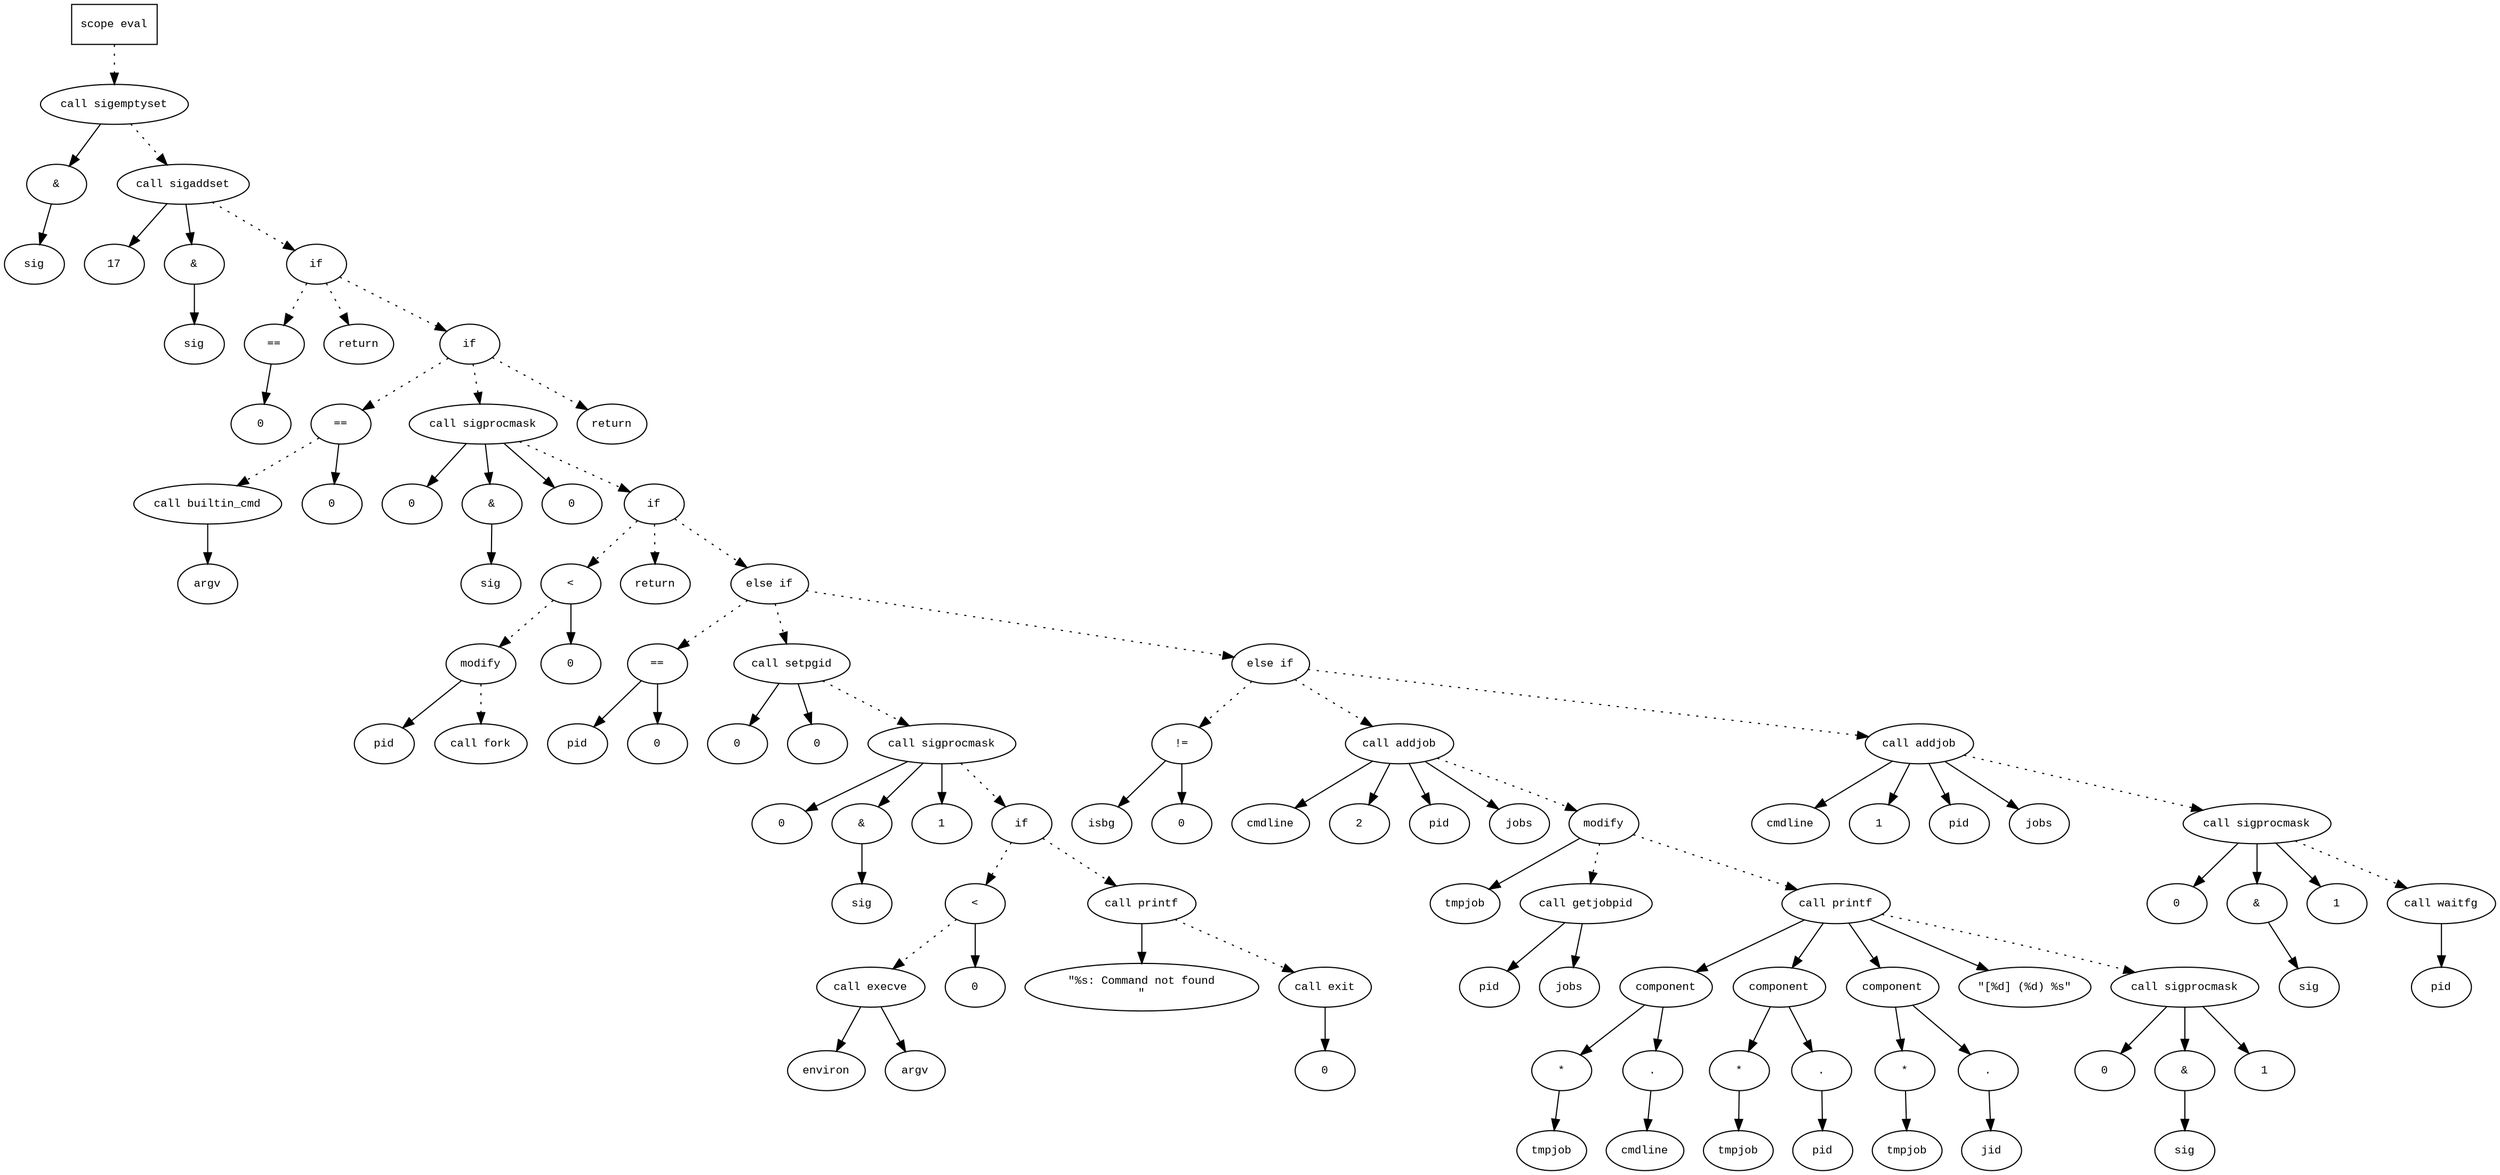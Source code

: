 digraph AST {
  graph [fontname="Times New Roman",fontsize=10];
  node  [fontname="Courier New",fontsize=10];
  edge  [fontname="Times New Roman",fontsize=10];

  node1 [label="scope eval",shape=box];
  node2 [label="call sigemptyset",shape=ellipse];
  node3 [label="&",shape=ellipse];
  node2 -> node3;
  node4 [label="sig",shape=ellipse];
  node3 -> node4;
  node1 -> node2 [style=dotted];
  node5 [label="call sigaddset",shape=ellipse];
  node6 [label="17",shape=ellipse];
  node5 -> node6;
  node7 [label="&",shape=ellipse];
  node5 -> node7;
  node8 [label="sig",shape=ellipse];
  node7 -> node8;
  node2 -> node5 [style=dotted];
  node9 [label="if",shape=ellipse];
  node5 -> node9 [style=dotted];
  node10 [label="==",shape=ellipse];
  node11 [label="0",shape=ellipse];
  node10 -> node11;
  node9 -> node10 [style=dotted];
  node12 [label="return",shape=ellipse];
  node9 -> node12 [style=dotted];
  node13 [label="if",shape=ellipse];
  node9 -> node13 [style=dotted];
  node14 [label="==",shape=ellipse];
  node15 [label="call builtin_cmd",shape=ellipse];
  node16 [label="argv",shape=ellipse];
  node15 -> node16;
  node14 -> node15 [style=dotted];
  node17 [label="0",shape=ellipse];
  node14 -> node17;
  node13 -> node14 [style=dotted];
  node18 [label="call sigprocmask",shape=ellipse];
  node19 [label="0",shape=ellipse];
  node18 -> node19;
  node20 [label="&",shape=ellipse];
  node18 -> node20;
  node21 [label="sig",shape=ellipse];
  node20 -> node21;
  node22 [label="0",shape=ellipse];
  node18 -> node22;
  node13 -> node18 [style=dotted];
  node23 [label="if",shape=ellipse];
  node18 -> node23 [style=dotted];
  node24 [label="<",shape=ellipse];
  node25 [label="modify",shape=ellipse];
  node26 [label="pid",shape=ellipse];
  node25 -> node26;
  node27 [label="call fork",shape=ellipse];
  node25 -> node27 [style=dotted];
  node24 -> node25 [style=dotted];
  node28 [label="0",shape=ellipse];
  node24 -> node28;
  node23 -> node24 [style=dotted];
  node29 [label="return",shape=ellipse];
  node23 -> node29 [style=dotted];
  node30 [label="else if",shape=ellipse];
  node23 -> node30 [style=dotted];
  node31 [label="==",shape=ellipse];
  node32 [label="pid",shape=ellipse];
  node31 -> node32;
  node33 [label="0",shape=ellipse];
  node31 -> node33;
  node30 -> node31 [style=dotted];
  node34 [label="call setpgid",shape=ellipse];
  node35 [label="0",shape=ellipse];
  node34 -> node35;
  node36 [label="0",shape=ellipse];
  node34 -> node36;
  node30 -> node34 [style=dotted];
  node37 [label="call sigprocmask",shape=ellipse];
  node38 [label="0",shape=ellipse];
  node37 -> node38;
  node39 [label="&",shape=ellipse];
  node37 -> node39;
  node40 [label="sig",shape=ellipse];
  node39 -> node40;
  node41 [label="1",shape=ellipse];
  node37 -> node41;
  node34 -> node37 [style=dotted];
  node42 [label="if",shape=ellipse];
  node37 -> node42 [style=dotted];
  node43 [label="<",shape=ellipse];
  node44 [label="call execve",shape=ellipse];
  node45 [label="environ",shape=ellipse];
  node44 -> node45;
  node46 [label="argv",shape=ellipse];
  node44 -> node46;
  node43 -> node44 [style=dotted];
  node47 [label="0",shape=ellipse];
  node43 -> node47;
  node42 -> node43 [style=dotted];
  node48 [label="call printf",shape=ellipse];
  node49 [label="\"%s: Command not found
\"",shape=ellipse];
  node48 -> node49;
  node42 -> node48 [style=dotted];
  node50 [label="call exit",shape=ellipse];
  node51 [label="0",shape=ellipse];
  node50 -> node51;
  node48 -> node50 [style=dotted];
  node52 [label="else if",shape=ellipse];
  node30 -> node52 [style=dotted];
  node53 [label="!=",shape=ellipse];
  node54 [label="isbg",shape=ellipse];
  node53 -> node54;
  node55 [label="0",shape=ellipse];
  node53 -> node55;
  node52 -> node53 [style=dotted];
  node56 [label="call addjob",shape=ellipse];
  node57 [label="cmdline",shape=ellipse];
  node56 -> node57;
  node58 [label="2",shape=ellipse];
  node56 -> node58;
  node59 [label="pid",shape=ellipse];
  node56 -> node59;
  node60 [label="jobs",shape=ellipse];
  node56 -> node60;
  node52 -> node56 [style=dotted];
  node61 [label="modify",shape=ellipse];
  node62 [label="tmpjob",shape=ellipse];
  node61 -> node62;
  node63 [label="call getjobpid",shape=ellipse];
  node64 [label="pid",shape=ellipse];
  node63 -> node64;
  node65 [label="jobs",shape=ellipse];
  node63 -> node65;
  node61 -> node63 [style=dotted];
  node56 -> node61 [style=dotted];
  node66 [label="call printf",shape=ellipse];
  node67 [label="component",shape=ellipse];
  node66 -> node67;
  node68 [label="*",shape=ellipse];
  node69 [label="tmpjob",shape=ellipse];
  node68 -> node69;
  node67 -> node68;
  node70 [label=".",shape=ellipse];
  node67 -> node70;
  node71 [label="cmdline",shape=ellipse];
  node70 -> node71;
  node72 [label="component",shape=ellipse];
  node66 -> node72;
  node73 [label="*",shape=ellipse];
  node74 [label="tmpjob",shape=ellipse];
  node73 -> node74;
  node72 -> node73;
  node75 [label=".",shape=ellipse];
  node72 -> node75;
  node76 [label="pid",shape=ellipse];
  node75 -> node76;
  node77 [label="component",shape=ellipse];
  node66 -> node77;
  node78 [label="*",shape=ellipse];
  node79 [label="tmpjob",shape=ellipse];
  node78 -> node79;
  node77 -> node78;
  node80 [label=".",shape=ellipse];
  node77 -> node80;
  node81 [label="jid",shape=ellipse];
  node80 -> node81;
  node82 [label="\"[%d] (%d) %s\"",shape=ellipse];
  node66 -> node82;
  node61 -> node66 [style=dotted];
  node83 [label="call sigprocmask",shape=ellipse];
  node84 [label="0",shape=ellipse];
  node83 -> node84;
  node85 [label="&",shape=ellipse];
  node83 -> node85;
  node86 [label="sig",shape=ellipse];
  node85 -> node86;
  node87 [label="1",shape=ellipse];
  node83 -> node87;
  node66 -> node83 [style=dotted];
  node88 [label="call addjob",shape=ellipse];
  node89 [label="cmdline",shape=ellipse];
  node88 -> node89;
  node90 [label="1",shape=ellipse];
  node88 -> node90;
  node91 [label="pid",shape=ellipse];
  node88 -> node91;
  node92 [label="jobs",shape=ellipse];
  node88 -> node92;
  node52 -> node88 [style=dotted];
  node93 [label="call sigprocmask",shape=ellipse];
  node94 [label="0",shape=ellipse];
  node93 -> node94;
  node95 [label="&",shape=ellipse];
  node93 -> node95;
  node96 [label="sig",shape=ellipse];
  node95 -> node96;
  node97 [label="1",shape=ellipse];
  node93 -> node97;
  node88 -> node93 [style=dotted];
  node98 [label="call waitfg",shape=ellipse];
  node99 [label="pid",shape=ellipse];
  node98 -> node99;
  node93 -> node98 [style=dotted];
  node100 [label="return",shape=ellipse];
  node13 -> node100 [style=dotted];
} 